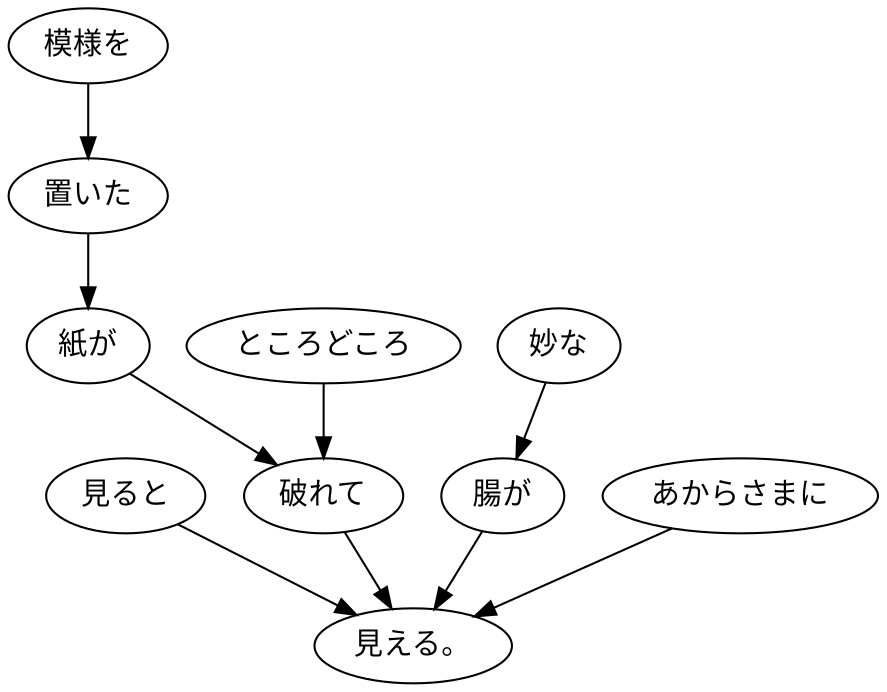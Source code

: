 digraph graph6539 {
	node0 [label="見ると"];
	node1 [label="模様を"];
	node2 [label="置いた"];
	node3 [label="紙が"];
	node4 [label="ところどころ"];
	node5 [label="破れて"];
	node6 [label="妙な"];
	node7 [label="腸が"];
	node8 [label="あからさまに"];
	node9 [label="見える。"];
	node0 -> node9;
	node1 -> node2;
	node2 -> node3;
	node3 -> node5;
	node4 -> node5;
	node5 -> node9;
	node6 -> node7;
	node7 -> node9;
	node8 -> node9;
}
